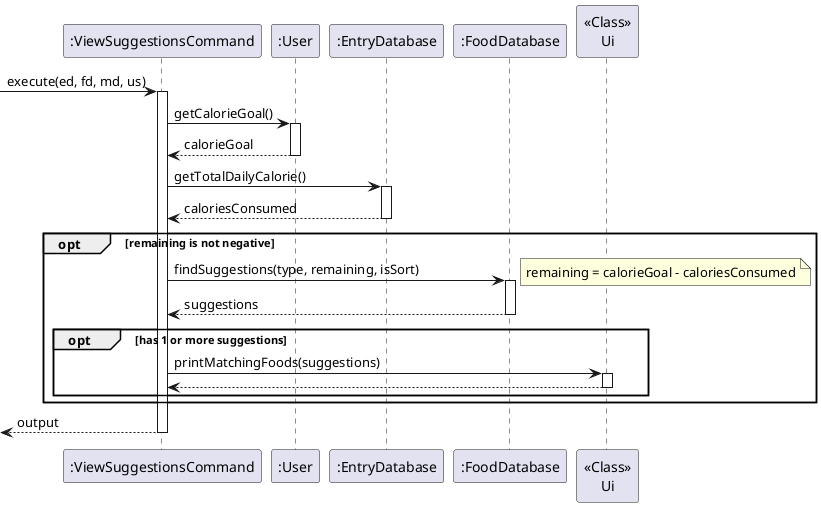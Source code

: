 @startuml
'https://plantuml.com/class-diagram


-> ":ViewSuggestionsCommand": execute(ed, fd, md, us)
activate ":ViewSuggestionsCommand"

":ViewSuggestionsCommand" -> ":User" : getCalorieGoal()
activate ":User"
return calorieGoal

":ViewSuggestionsCommand" -> ":EntryDatabase" : getTotalDailyCalorie()
activate ":EntryDatabase"
return caloriesConsumed
opt remaining is not negative
":ViewSuggestionsCommand" -> ":FoodDatabase" : findSuggestions(type, remaining, isSort)
note right
remaining = calorieGoal - caloriesConsumed
end note
activate ":FoodDatabase"
return suggestions

opt has 1 or more suggestions
":ViewSuggestionsCommand" -> "<<Class>>\nUi" : printMatchingFoods(suggestions)
activate "<<Class>>\nUi"
return
end

end
return output
@enduml